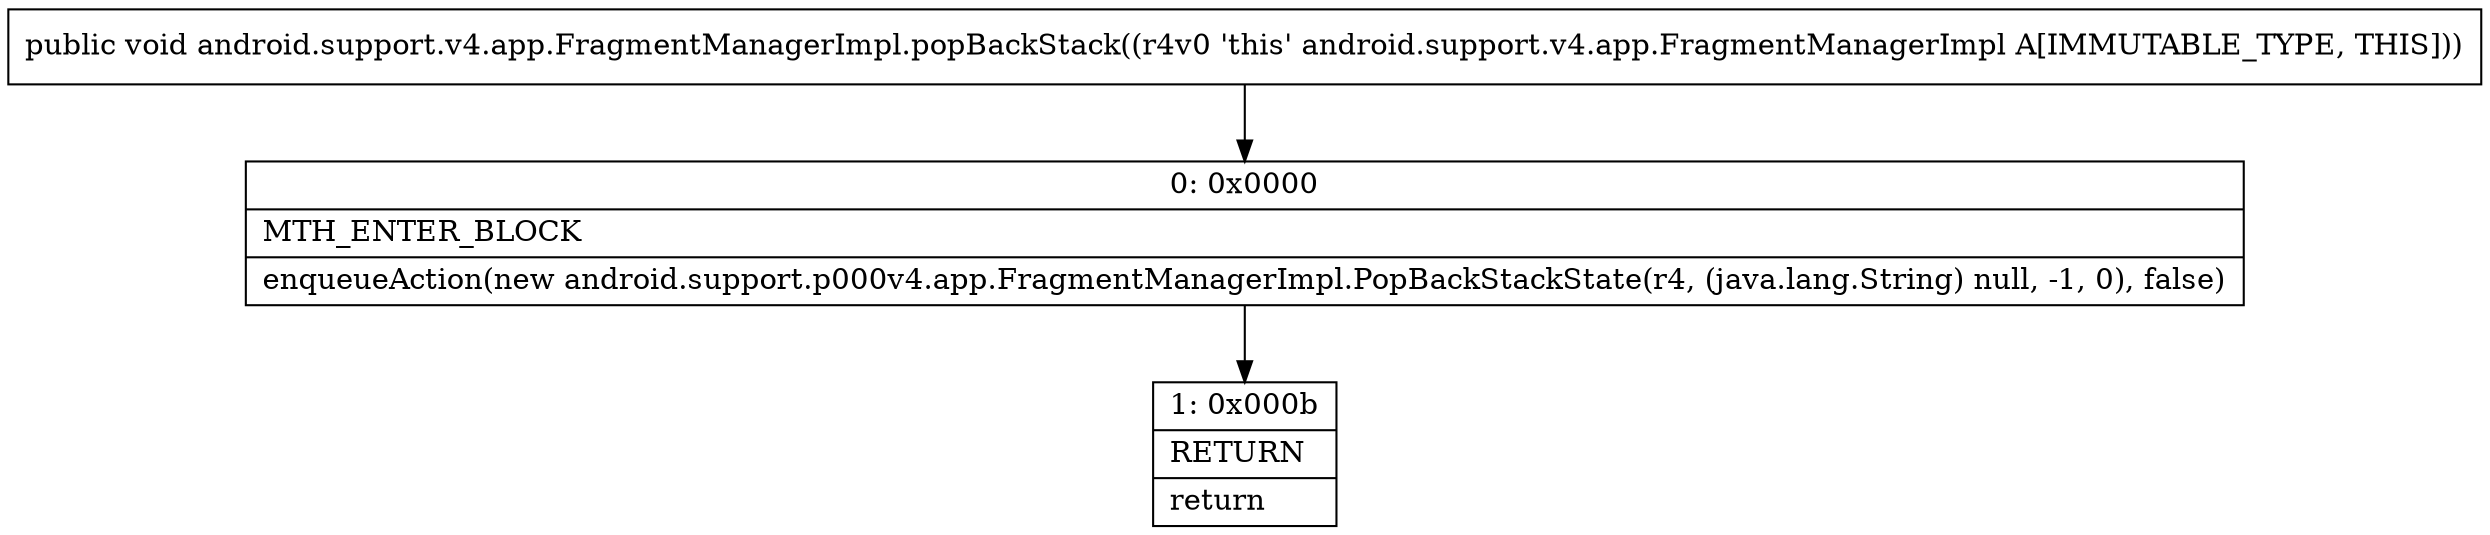 digraph "CFG forandroid.support.v4.app.FragmentManagerImpl.popBackStack()V" {
Node_0 [shape=record,label="{0\:\ 0x0000|MTH_ENTER_BLOCK\l|enqueueAction(new android.support.p000v4.app.FragmentManagerImpl.PopBackStackState(r4, (java.lang.String) null, \-1, 0), false)\l}"];
Node_1 [shape=record,label="{1\:\ 0x000b|RETURN\l|return\l}"];
MethodNode[shape=record,label="{public void android.support.v4.app.FragmentManagerImpl.popBackStack((r4v0 'this' android.support.v4.app.FragmentManagerImpl A[IMMUTABLE_TYPE, THIS])) }"];
MethodNode -> Node_0;
Node_0 -> Node_1;
}

